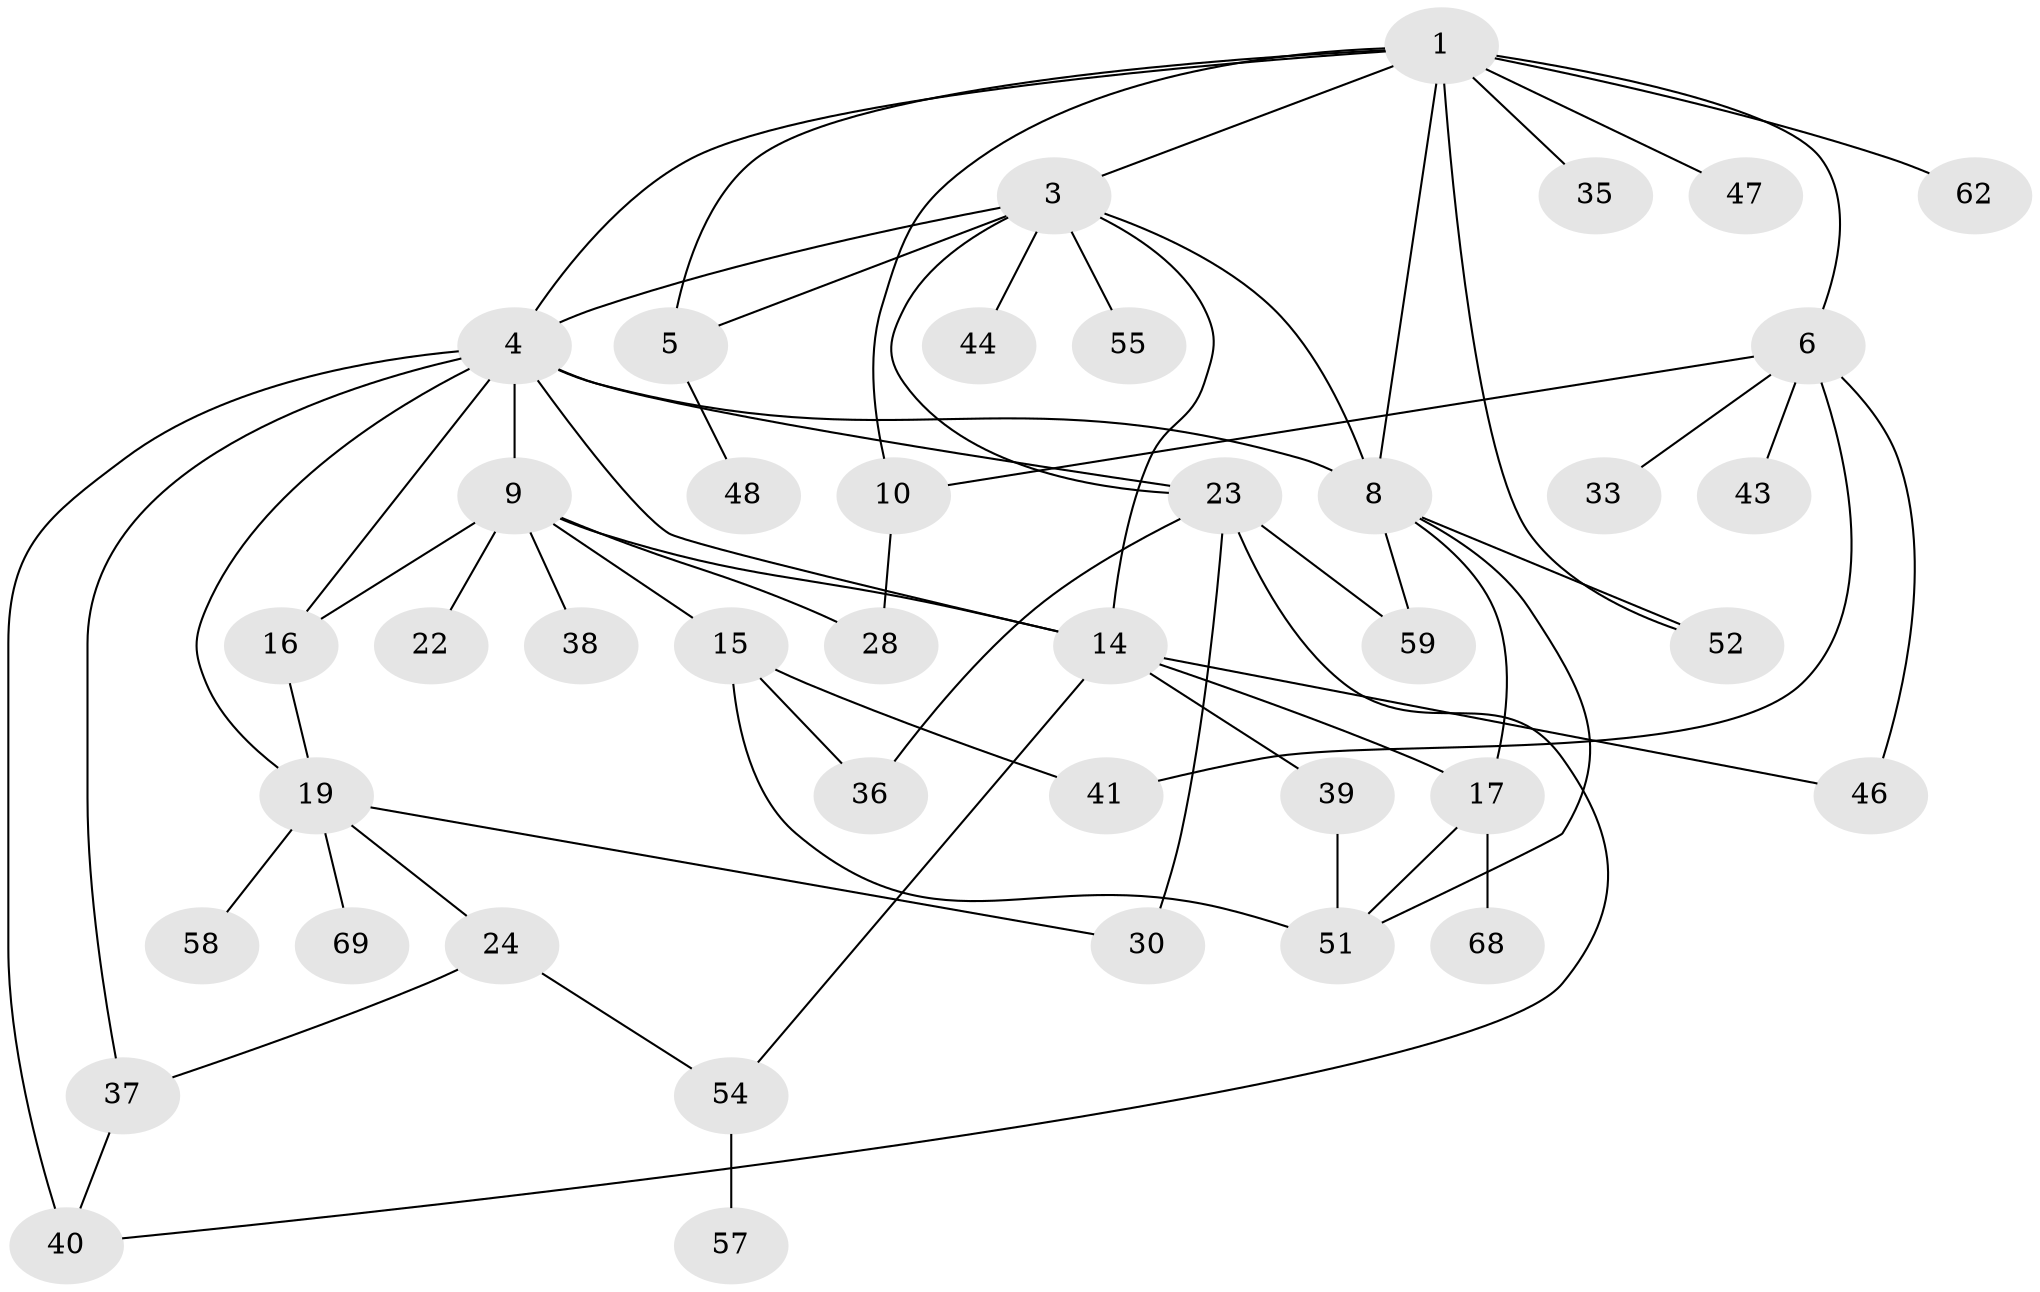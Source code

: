// original degree distribution, {6: 0.057971014492753624, 4: 0.17391304347826086, 7: 0.028985507246376812, 5: 0.043478260869565216, 3: 0.18840579710144928, 2: 0.2463768115942029, 1: 0.2608695652173913}
// Generated by graph-tools (version 1.1) at 2025/16/03/04/25 18:16:56]
// undirected, 41 vertices, 65 edges
graph export_dot {
graph [start="1"]
  node [color=gray90,style=filled];
  1 [super="+2+29"];
  3 [super="+12"];
  4 [super="+7"];
  5 [super="+32"];
  6;
  8 [super="+11+64+45"];
  9 [super="+13+63"];
  10 [super="+67+18"];
  14 [super="+20"];
  15;
  16;
  17 [super="+60+21"];
  19 [super="+27+26"];
  22;
  23 [super="+31"];
  24;
  28;
  30;
  33;
  35;
  36 [super="+61"];
  37 [super="+42"];
  38;
  39;
  40 [super="+65"];
  41 [super="+50"];
  43;
  44;
  46 [super="+49"];
  47;
  48;
  51;
  52;
  54 [super="+56"];
  55;
  57;
  58;
  59;
  62;
  68;
  69;
  1 -- 3;
  1 -- 6;
  1 -- 5;
  1 -- 8;
  1 -- 10;
  1 -- 52;
  1 -- 62;
  1 -- 35;
  1 -- 4;
  1 -- 47;
  3 -- 4;
  3 -- 5;
  3 -- 14;
  3 -- 44;
  3 -- 55;
  3 -- 8;
  3 -- 23;
  4 -- 8;
  4 -- 19;
  4 -- 40 [weight=2];
  4 -- 23;
  4 -- 16;
  4 -- 37;
  4 -- 9;
  4 -- 14;
  5 -- 48;
  6 -- 10;
  6 -- 33;
  6 -- 43;
  6 -- 46;
  6 -- 41;
  8 -- 17;
  8 -- 52;
  8 -- 51;
  8 -- 59;
  9 -- 16;
  9 -- 22;
  9 -- 28;
  9 -- 38;
  9 -- 15;
  9 -- 14;
  10 -- 28;
  14 -- 46;
  14 -- 17;
  14 -- 39;
  14 -- 54;
  15 -- 36;
  15 -- 41;
  15 -- 51;
  16 -- 19;
  17 -- 51;
  17 -- 68;
  19 -- 24;
  19 -- 58;
  19 -- 30;
  19 -- 69;
  23 -- 30;
  23 -- 36;
  23 -- 40;
  23 -- 59;
  24 -- 37;
  24 -- 54;
  37 -- 40;
  39 -- 51;
  54 -- 57;
}

